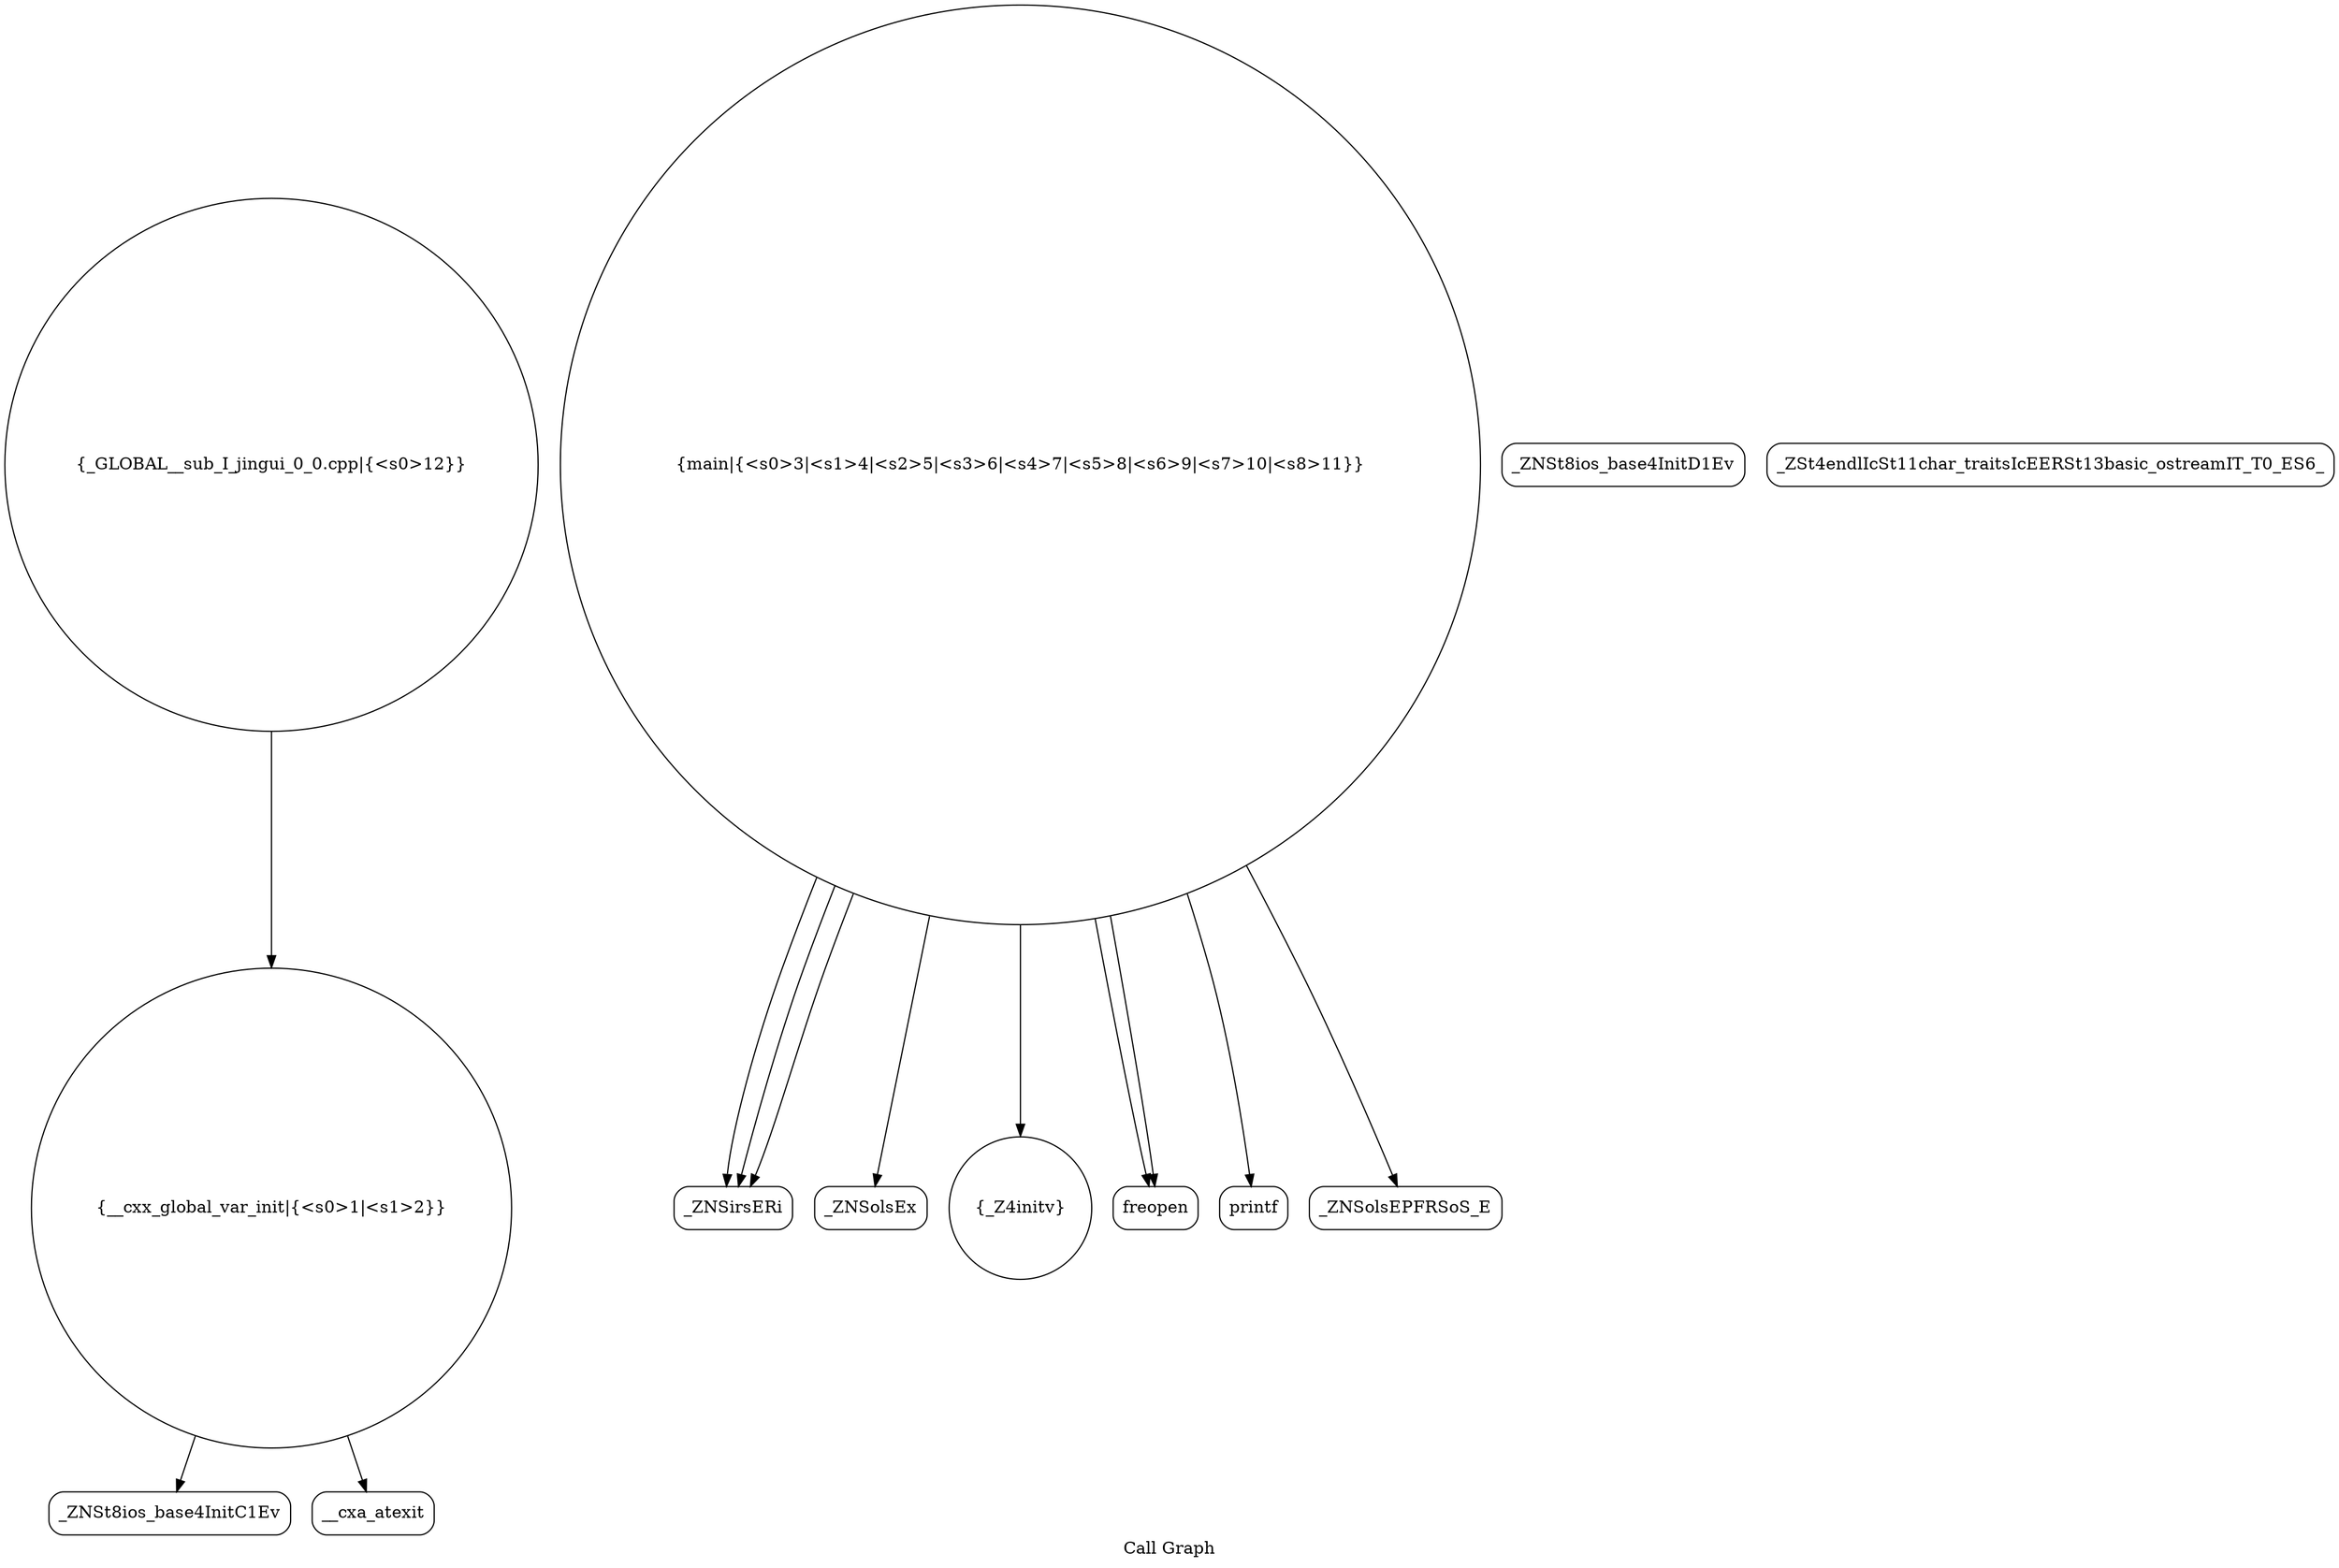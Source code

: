 digraph "Call Graph" {
	label="Call Graph";

	Node0x55fb4f77ad00 [shape=record,shape=circle,label="{__cxx_global_var_init|{<s0>1|<s1>2}}"];
	Node0x55fb4f77ad00:s0 -> Node0x55fb4f77b190[color=black];
	Node0x55fb4f77ad00:s1 -> Node0x55fb4f77b290[color=black];
	Node0x55fb4f77b490 [shape=record,shape=Mrecord,label="{_ZNSirsERi}"];
	Node0x55fb4f77b210 [shape=record,shape=Mrecord,label="{_ZNSt8ios_base4InitD1Ev}"];
	Node0x55fb4f77b590 [shape=record,shape=Mrecord,label="{_ZNSolsEx}"];
	Node0x55fb4f77b310 [shape=record,shape=circle,label="{_Z4initv}"];
	Node0x55fb4f77b690 [shape=record,shape=Mrecord,label="{_ZSt4endlIcSt11char_traitsIcEERSt13basic_ostreamIT_T0_ES6_}"];
	Node0x55fb4f77b410 [shape=record,shape=Mrecord,label="{freopen}"];
	Node0x55fb4f77b190 [shape=record,shape=Mrecord,label="{_ZNSt8ios_base4InitC1Ev}"];
	Node0x55fb4f77b510 [shape=record,shape=Mrecord,label="{printf}"];
	Node0x55fb4f77b290 [shape=record,shape=Mrecord,label="{__cxa_atexit}"];
	Node0x55fb4f77b610 [shape=record,shape=Mrecord,label="{_ZNSolsEPFRSoS_E}"];
	Node0x55fb4f77b390 [shape=record,shape=circle,label="{main|{<s0>3|<s1>4|<s2>5|<s3>6|<s4>7|<s5>8|<s6>9|<s7>10|<s8>11}}"];
	Node0x55fb4f77b390:s0 -> Node0x55fb4f77b410[color=black];
	Node0x55fb4f77b390:s1 -> Node0x55fb4f77b410[color=black];
	Node0x55fb4f77b390:s2 -> Node0x55fb4f77b310[color=black];
	Node0x55fb4f77b390:s3 -> Node0x55fb4f77b490[color=black];
	Node0x55fb4f77b390:s4 -> Node0x55fb4f77b510[color=black];
	Node0x55fb4f77b390:s5 -> Node0x55fb4f77b490[color=black];
	Node0x55fb4f77b390:s6 -> Node0x55fb4f77b490[color=black];
	Node0x55fb4f77b390:s7 -> Node0x55fb4f77b590[color=black];
	Node0x55fb4f77b390:s8 -> Node0x55fb4f77b610[color=black];
	Node0x55fb4f77b710 [shape=record,shape=circle,label="{_GLOBAL__sub_I_jingui_0_0.cpp|{<s0>12}}"];
	Node0x55fb4f77b710:s0 -> Node0x55fb4f77ad00[color=black];
}

